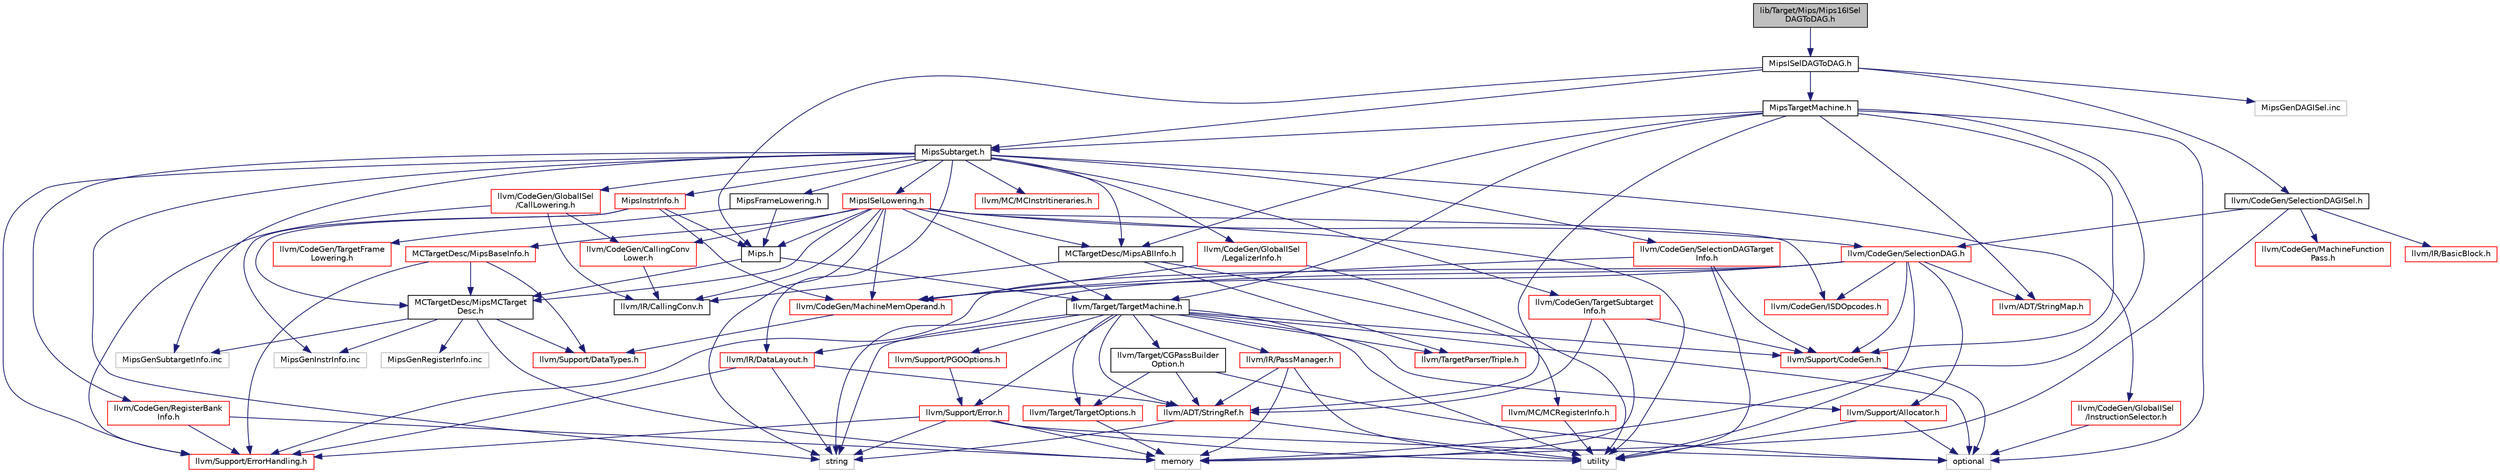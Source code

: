 digraph "lib/Target/Mips/Mips16ISelDAGToDAG.h"
{
 // LATEX_PDF_SIZE
  bgcolor="transparent";
  edge [fontname="Helvetica",fontsize="10",labelfontname="Helvetica",labelfontsize="10"];
  node [fontname="Helvetica",fontsize="10",shape=record];
  Node1 [label="lib/Target/Mips/Mips16ISel\lDAGToDAG.h",height=0.2,width=0.4,color="black", fillcolor="grey75", style="filled", fontcolor="black",tooltip=" "];
  Node1 -> Node2 [color="midnightblue",fontsize="10",style="solid",fontname="Helvetica"];
  Node2 [label="MipsISelDAGToDAG.h",height=0.2,width=0.4,color="black",URL="$MipsISelDAGToDAG_8h.html",tooltip=" "];
  Node2 -> Node3 [color="midnightblue",fontsize="10",style="solid",fontname="Helvetica"];
  Node3 [label="Mips.h",height=0.2,width=0.4,color="black",URL="$Mips_8h.html",tooltip=" "];
  Node3 -> Node4 [color="midnightblue",fontsize="10",style="solid",fontname="Helvetica"];
  Node4 [label="MCTargetDesc/MipsMCTarget\lDesc.h",height=0.2,width=0.4,color="black",URL="$MipsMCTargetDesc_8h.html",tooltip=" "];
  Node4 -> Node5 [color="midnightblue",fontsize="10",style="solid",fontname="Helvetica"];
  Node5 [label="llvm/Support/DataTypes.h",height=0.2,width=0.4,color="red",URL="$Support_2DataTypes_8h.html",tooltip=" "];
  Node4 -> Node10 [color="midnightblue",fontsize="10",style="solid",fontname="Helvetica"];
  Node10 [label="memory",height=0.2,width=0.4,color="grey75",tooltip=" "];
  Node4 -> Node11 [color="midnightblue",fontsize="10",style="solid",fontname="Helvetica"];
  Node11 [label="MipsGenRegisterInfo.inc",height=0.2,width=0.4,color="grey75",tooltip=" "];
  Node4 -> Node12 [color="midnightblue",fontsize="10",style="solid",fontname="Helvetica"];
  Node12 [label="MipsGenInstrInfo.inc",height=0.2,width=0.4,color="grey75",tooltip=" "];
  Node4 -> Node13 [color="midnightblue",fontsize="10",style="solid",fontname="Helvetica"];
  Node13 [label="MipsGenSubtargetInfo.inc",height=0.2,width=0.4,color="grey75",tooltip=" "];
  Node3 -> Node14 [color="midnightblue",fontsize="10",style="solid",fontname="Helvetica"];
  Node14 [label="llvm/Target/TargetMachine.h",height=0.2,width=0.4,color="black",URL="$Target_2TargetMachine_8h.html",tooltip=" "];
  Node14 -> Node15 [color="midnightblue",fontsize="10",style="solid",fontname="Helvetica"];
  Node15 [label="llvm/ADT/StringRef.h",height=0.2,width=0.4,color="red",URL="$StringRef_8h.html",tooltip=" "];
  Node15 -> Node34 [color="midnightblue",fontsize="10",style="solid",fontname="Helvetica"];
  Node34 [label="string",height=0.2,width=0.4,color="grey75",tooltip=" "];
  Node15 -> Node22 [color="midnightblue",fontsize="10",style="solid",fontname="Helvetica"];
  Node22 [label="utility",height=0.2,width=0.4,color="grey75",tooltip=" "];
  Node14 -> Node36 [color="midnightblue",fontsize="10",style="solid",fontname="Helvetica"];
  Node36 [label="llvm/IR/DataLayout.h",height=0.2,width=0.4,color="red",URL="$DataLayout_8h.html",tooltip=" "];
  Node36 -> Node15 [color="midnightblue",fontsize="10",style="solid",fontname="Helvetica"];
  Node36 -> Node43 [color="midnightblue",fontsize="10",style="solid",fontname="Helvetica"];
  Node43 [label="llvm/Support/ErrorHandling.h",height=0.2,width=0.4,color="red",URL="$Support_2ErrorHandling_8h.html",tooltip=" "];
  Node36 -> Node34 [color="midnightblue",fontsize="10",style="solid",fontname="Helvetica"];
  Node14 -> Node71 [color="midnightblue",fontsize="10",style="solid",fontname="Helvetica"];
  Node71 [label="llvm/IR/PassManager.h",height=0.2,width=0.4,color="red",URL="$PassManager_8h.html",tooltip=" "];
  Node71 -> Node15 [color="midnightblue",fontsize="10",style="solid",fontname="Helvetica"];
  Node71 -> Node10 [color="midnightblue",fontsize="10",style="solid",fontname="Helvetica"];
  Node71 -> Node22 [color="midnightblue",fontsize="10",style="solid",fontname="Helvetica"];
  Node14 -> Node147 [color="midnightblue",fontsize="10",style="solid",fontname="Helvetica"];
  Node147 [label="llvm/Support/Allocator.h",height=0.2,width=0.4,color="red",URL="$Allocator_8h.html",tooltip=" "];
  Node147 -> Node26 [color="midnightblue",fontsize="10",style="solid",fontname="Helvetica"];
  Node26 [label="optional",height=0.2,width=0.4,color="grey75",tooltip=" "];
  Node147 -> Node22 [color="midnightblue",fontsize="10",style="solid",fontname="Helvetica"];
  Node14 -> Node91 [color="midnightblue",fontsize="10",style="solid",fontname="Helvetica"];
  Node91 [label="llvm/Support/CodeGen.h",height=0.2,width=0.4,color="red",URL="$CodeGen_8h.html",tooltip=" "];
  Node91 -> Node26 [color="midnightblue",fontsize="10",style="solid",fontname="Helvetica"];
  Node14 -> Node137 [color="midnightblue",fontsize="10",style="solid",fontname="Helvetica"];
  Node137 [label="llvm/Support/Error.h",height=0.2,width=0.4,color="red",URL="$Support_2Error_8h.html",tooltip=" "];
  Node137 -> Node43 [color="midnightblue",fontsize="10",style="solid",fontname="Helvetica"];
  Node137 -> Node10 [color="midnightblue",fontsize="10",style="solid",fontname="Helvetica"];
  Node137 -> Node26 [color="midnightblue",fontsize="10",style="solid",fontname="Helvetica"];
  Node137 -> Node34 [color="midnightblue",fontsize="10",style="solid",fontname="Helvetica"];
  Node137 -> Node22 [color="midnightblue",fontsize="10",style="solid",fontname="Helvetica"];
  Node14 -> Node148 [color="midnightblue",fontsize="10",style="solid",fontname="Helvetica"];
  Node148 [label="llvm/Support/PGOOptions.h",height=0.2,width=0.4,color="red",URL="$PGOOptions_8h.html",tooltip=" "];
  Node148 -> Node137 [color="midnightblue",fontsize="10",style="solid",fontname="Helvetica"];
  Node14 -> Node151 [color="midnightblue",fontsize="10",style="solid",fontname="Helvetica"];
  Node151 [label="llvm/Target/CGPassBuilder\lOption.h",height=0.2,width=0.4,color="black",URL="$CGPassBuilderOption_8h.html",tooltip=" "];
  Node151 -> Node15 [color="midnightblue",fontsize="10",style="solid",fontname="Helvetica"];
  Node151 -> Node152 [color="midnightblue",fontsize="10",style="solid",fontname="Helvetica"];
  Node152 [label="llvm/Target/TargetOptions.h",height=0.2,width=0.4,color="red",URL="$TargetOptions_8h.html",tooltip=" "];
  Node152 -> Node10 [color="midnightblue",fontsize="10",style="solid",fontname="Helvetica"];
  Node151 -> Node26 [color="midnightblue",fontsize="10",style="solid",fontname="Helvetica"];
  Node14 -> Node152 [color="midnightblue",fontsize="10",style="solid",fontname="Helvetica"];
  Node14 -> Node157 [color="midnightblue",fontsize="10",style="solid",fontname="Helvetica"];
  Node157 [label="llvm/TargetParser/Triple.h",height=0.2,width=0.4,color="red",URL="$Triple_8h.html",tooltip=" "];
  Node14 -> Node26 [color="midnightblue",fontsize="10",style="solid",fontname="Helvetica"];
  Node14 -> Node34 [color="midnightblue",fontsize="10",style="solid",fontname="Helvetica"];
  Node14 -> Node22 [color="midnightblue",fontsize="10",style="solid",fontname="Helvetica"];
  Node2 -> Node159 [color="midnightblue",fontsize="10",style="solid",fontname="Helvetica"];
  Node159 [label="MipsSubtarget.h",height=0.2,width=0.4,color="black",URL="$MipsSubtarget_8h.html",tooltip=" "];
  Node159 -> Node160 [color="midnightblue",fontsize="10",style="solid",fontname="Helvetica"];
  Node160 [label="MCTargetDesc/MipsABIInfo.h",height=0.2,width=0.4,color="black",URL="$MipsABIInfo_8h.html",tooltip=" "];
  Node160 -> Node117 [color="midnightblue",fontsize="10",style="solid",fontname="Helvetica"];
  Node117 [label="llvm/IR/CallingConv.h",height=0.2,width=0.4,color="black",URL="$CallingConv_8h.html",tooltip=" "];
  Node160 -> Node161 [color="midnightblue",fontsize="10",style="solid",fontname="Helvetica"];
  Node161 [label="llvm/MC/MCRegisterInfo.h",height=0.2,width=0.4,color="red",URL="$MCRegisterInfo_8h.html",tooltip=" "];
  Node161 -> Node22 [color="midnightblue",fontsize="10",style="solid",fontname="Helvetica"];
  Node160 -> Node157 [color="midnightblue",fontsize="10",style="solid",fontname="Helvetica"];
  Node159 -> Node165 [color="midnightblue",fontsize="10",style="solid",fontname="Helvetica"];
  Node165 [label="MipsFrameLowering.h",height=0.2,width=0.4,color="black",URL="$MipsFrameLowering_8h.html",tooltip=" "];
  Node165 -> Node3 [color="midnightblue",fontsize="10",style="solid",fontname="Helvetica"];
  Node165 -> Node166 [color="midnightblue",fontsize="10",style="solid",fontname="Helvetica"];
  Node166 [label="llvm/CodeGen/TargetFrame\lLowering.h",height=0.2,width=0.4,color="red",URL="$TargetFrameLowering_8h.html",tooltip=" "];
  Node159 -> Node204 [color="midnightblue",fontsize="10",style="solid",fontname="Helvetica"];
  Node204 [label="MipsISelLowering.h",height=0.2,width=0.4,color="red",URL="$MipsISelLowering_8h.html",tooltip=" "];
  Node204 -> Node160 [color="midnightblue",fontsize="10",style="solid",fontname="Helvetica"];
  Node204 -> Node205 [color="midnightblue",fontsize="10",style="solid",fontname="Helvetica"];
  Node205 [label="MCTargetDesc/MipsBaseInfo.h",height=0.2,width=0.4,color="red",URL="$MipsBaseInfo_8h.html",tooltip=" "];
  Node205 -> Node4 [color="midnightblue",fontsize="10",style="solid",fontname="Helvetica"];
  Node205 -> Node5 [color="midnightblue",fontsize="10",style="solid",fontname="Helvetica"];
  Node205 -> Node43 [color="midnightblue",fontsize="10",style="solid",fontname="Helvetica"];
  Node204 -> Node4 [color="midnightblue",fontsize="10",style="solid",fontname="Helvetica"];
  Node204 -> Node3 [color="midnightblue",fontsize="10",style="solid",fontname="Helvetica"];
  Node204 -> Node207 [color="midnightblue",fontsize="10",style="solid",fontname="Helvetica"];
  Node207 [label="llvm/CodeGen/CallingConv\lLower.h",height=0.2,width=0.4,color="red",URL="$CallingConvLower_8h.html",tooltip=" "];
  Node207 -> Node117 [color="midnightblue",fontsize="10",style="solid",fontname="Helvetica"];
  Node204 -> Node210 [color="midnightblue",fontsize="10",style="solid",fontname="Helvetica"];
  Node210 [label="llvm/CodeGen/ISDOpcodes.h",height=0.2,width=0.4,color="red",URL="$ISDOpcodes_8h.html",tooltip=" "];
  Node204 -> Node173 [color="midnightblue",fontsize="10",style="solid",fontname="Helvetica"];
  Node173 [label="llvm/CodeGen/MachineMemOperand.h",height=0.2,width=0.4,color="red",URL="$MachineMemOperand_8h.html",tooltip=" "];
  Node173 -> Node5 [color="midnightblue",fontsize="10",style="solid",fontname="Helvetica"];
  Node204 -> Node212 [color="midnightblue",fontsize="10",style="solid",fontname="Helvetica"];
  Node212 [label="llvm/CodeGen/SelectionDAG.h",height=0.2,width=0.4,color="red",URL="$SelectionDAG_8h.html",tooltip=" "];
  Node212 -> Node124 [color="midnightblue",fontsize="10",style="solid",fontname="Helvetica"];
  Node124 [label="llvm/ADT/StringMap.h",height=0.2,width=0.4,color="red",URL="$ADT_2StringMap_8h.html",tooltip=" "];
  Node212 -> Node210 [color="midnightblue",fontsize="10",style="solid",fontname="Helvetica"];
  Node212 -> Node173 [color="midnightblue",fontsize="10",style="solid",fontname="Helvetica"];
  Node212 -> Node147 [color="midnightblue",fontsize="10",style="solid",fontname="Helvetica"];
  Node212 -> Node91 [color="midnightblue",fontsize="10",style="solid",fontname="Helvetica"];
  Node212 -> Node43 [color="midnightblue",fontsize="10",style="solid",fontname="Helvetica"];
  Node212 -> Node34 [color="midnightblue",fontsize="10",style="solid",fontname="Helvetica"];
  Node212 -> Node22 [color="midnightblue",fontsize="10",style="solid",fontname="Helvetica"];
  Node204 -> Node117 [color="midnightblue",fontsize="10",style="solid",fontname="Helvetica"];
  Node204 -> Node14 [color="midnightblue",fontsize="10",style="solid",fontname="Helvetica"];
  Node204 -> Node34 [color="midnightblue",fontsize="10",style="solid",fontname="Helvetica"];
  Node204 -> Node22 [color="midnightblue",fontsize="10",style="solid",fontname="Helvetica"];
  Node159 -> Node245 [color="midnightblue",fontsize="10",style="solid",fontname="Helvetica"];
  Node245 [label="MipsInstrInfo.h",height=0.2,width=0.4,color="red",URL="$MipsInstrInfo_8h.html",tooltip=" "];
  Node245 -> Node4 [color="midnightblue",fontsize="10",style="solid",fontname="Helvetica"];
  Node245 -> Node3 [color="midnightblue",fontsize="10",style="solid",fontname="Helvetica"];
  Node245 -> Node173 [color="midnightblue",fontsize="10",style="solid",fontname="Helvetica"];
  Node245 -> Node12 [color="midnightblue",fontsize="10",style="solid",fontname="Helvetica"];
  Node159 -> Node283 [color="midnightblue",fontsize="10",style="solid",fontname="Helvetica"];
  Node283 [label="llvm/CodeGen/GlobalISel\l/CallLowering.h",height=0.2,width=0.4,color="red",URL="$CallLowering_8h.html",tooltip=" "];
  Node283 -> Node207 [color="midnightblue",fontsize="10",style="solid",fontname="Helvetica"];
  Node283 -> Node117 [color="midnightblue",fontsize="10",style="solid",fontname="Helvetica"];
  Node283 -> Node43 [color="midnightblue",fontsize="10",style="solid",fontname="Helvetica"];
  Node159 -> Node284 [color="midnightblue",fontsize="10",style="solid",fontname="Helvetica"];
  Node284 [label="llvm/CodeGen/GlobalISel\l/InstructionSelector.h",height=0.2,width=0.4,color="red",URL="$InstructionSelector_8h.html",tooltip=" "];
  Node284 -> Node26 [color="midnightblue",fontsize="10",style="solid",fontname="Helvetica"];
  Node159 -> Node285 [color="midnightblue",fontsize="10",style="solid",fontname="Helvetica"];
  Node285 [label="llvm/CodeGen/GlobalISel\l/LegalizerInfo.h",height=0.2,width=0.4,color="red",URL="$LegalizerInfo_8h.html",tooltip=" "];
  Node285 -> Node173 [color="midnightblue",fontsize="10",style="solid",fontname="Helvetica"];
  Node285 -> Node22 [color="midnightblue",fontsize="10",style="solid",fontname="Helvetica"];
  Node159 -> Node289 [color="midnightblue",fontsize="10",style="solid",fontname="Helvetica"];
  Node289 [label="llvm/CodeGen/RegisterBank\lInfo.h",height=0.2,width=0.4,color="red",URL="$RegisterBankInfo_8h.html",tooltip=" "];
  Node289 -> Node43 [color="midnightblue",fontsize="10",style="solid",fontname="Helvetica"];
  Node289 -> Node10 [color="midnightblue",fontsize="10",style="solid",fontname="Helvetica"];
  Node159 -> Node290 [color="midnightblue",fontsize="10",style="solid",fontname="Helvetica"];
  Node290 [label="llvm/CodeGen/SelectionDAGTarget\lInfo.h",height=0.2,width=0.4,color="red",URL="$SelectionDAGTargetInfo_8h.html",tooltip=" "];
  Node290 -> Node173 [color="midnightblue",fontsize="10",style="solid",fontname="Helvetica"];
  Node290 -> Node91 [color="midnightblue",fontsize="10",style="solid",fontname="Helvetica"];
  Node290 -> Node22 [color="midnightblue",fontsize="10",style="solid",fontname="Helvetica"];
  Node159 -> Node261 [color="midnightblue",fontsize="10",style="solid",fontname="Helvetica"];
  Node261 [label="llvm/CodeGen/TargetSubtarget\lInfo.h",height=0.2,width=0.4,color="red",URL="$TargetSubtargetInfo_8h.html",tooltip=" "];
  Node261 -> Node15 [color="midnightblue",fontsize="10",style="solid",fontname="Helvetica"];
  Node261 -> Node91 [color="midnightblue",fontsize="10",style="solid",fontname="Helvetica"];
  Node261 -> Node10 [color="midnightblue",fontsize="10",style="solid",fontname="Helvetica"];
  Node159 -> Node36 [color="midnightblue",fontsize="10",style="solid",fontname="Helvetica"];
  Node159 -> Node268 [color="midnightblue",fontsize="10",style="solid",fontname="Helvetica"];
  Node268 [label="llvm/MC/MCInstrItineraries.h",height=0.2,width=0.4,color="red",URL="$MCInstrItineraries_8h.html",tooltip=" "];
  Node159 -> Node43 [color="midnightblue",fontsize="10",style="solid",fontname="Helvetica"];
  Node159 -> Node34 [color="midnightblue",fontsize="10",style="solid",fontname="Helvetica"];
  Node159 -> Node13 [color="midnightblue",fontsize="10",style="solid",fontname="Helvetica"];
  Node2 -> Node291 [color="midnightblue",fontsize="10",style="solid",fontname="Helvetica"];
  Node291 [label="MipsTargetMachine.h",height=0.2,width=0.4,color="black",URL="$MipsTargetMachine_8h.html",tooltip=" "];
  Node291 -> Node160 [color="midnightblue",fontsize="10",style="solid",fontname="Helvetica"];
  Node291 -> Node159 [color="midnightblue",fontsize="10",style="solid",fontname="Helvetica"];
  Node291 -> Node124 [color="midnightblue",fontsize="10",style="solid",fontname="Helvetica"];
  Node291 -> Node15 [color="midnightblue",fontsize="10",style="solid",fontname="Helvetica"];
  Node291 -> Node91 [color="midnightblue",fontsize="10",style="solid",fontname="Helvetica"];
  Node291 -> Node14 [color="midnightblue",fontsize="10",style="solid",fontname="Helvetica"];
  Node291 -> Node10 [color="midnightblue",fontsize="10",style="solid",fontname="Helvetica"];
  Node291 -> Node26 [color="midnightblue",fontsize="10",style="solid",fontname="Helvetica"];
  Node2 -> Node292 [color="midnightblue",fontsize="10",style="solid",fontname="Helvetica"];
  Node292 [label="llvm/CodeGen/SelectionDAGISel.h",height=0.2,width=0.4,color="black",URL="$SelectionDAGISel_8h.html",tooltip=" "];
  Node292 -> Node273 [color="midnightblue",fontsize="10",style="solid",fontname="Helvetica"];
  Node273 [label="llvm/CodeGen/MachineFunction\lPass.h",height=0.2,width=0.4,color="red",URL="$MachineFunctionPass_8h.html",tooltip=" "];
  Node292 -> Node212 [color="midnightblue",fontsize="10",style="solid",fontname="Helvetica"];
  Node292 -> Node98 [color="midnightblue",fontsize="10",style="solid",fontname="Helvetica"];
  Node98 [label="llvm/IR/BasicBlock.h",height=0.2,width=0.4,color="red",URL="$BasicBlock_8h.html",tooltip=" "];
  Node292 -> Node10 [color="midnightblue",fontsize="10",style="solid",fontname="Helvetica"];
  Node2 -> Node293 [color="midnightblue",fontsize="10",style="solid",fontname="Helvetica"];
  Node293 [label="MipsGenDAGISel.inc",height=0.2,width=0.4,color="grey75",tooltip=" "];
}
